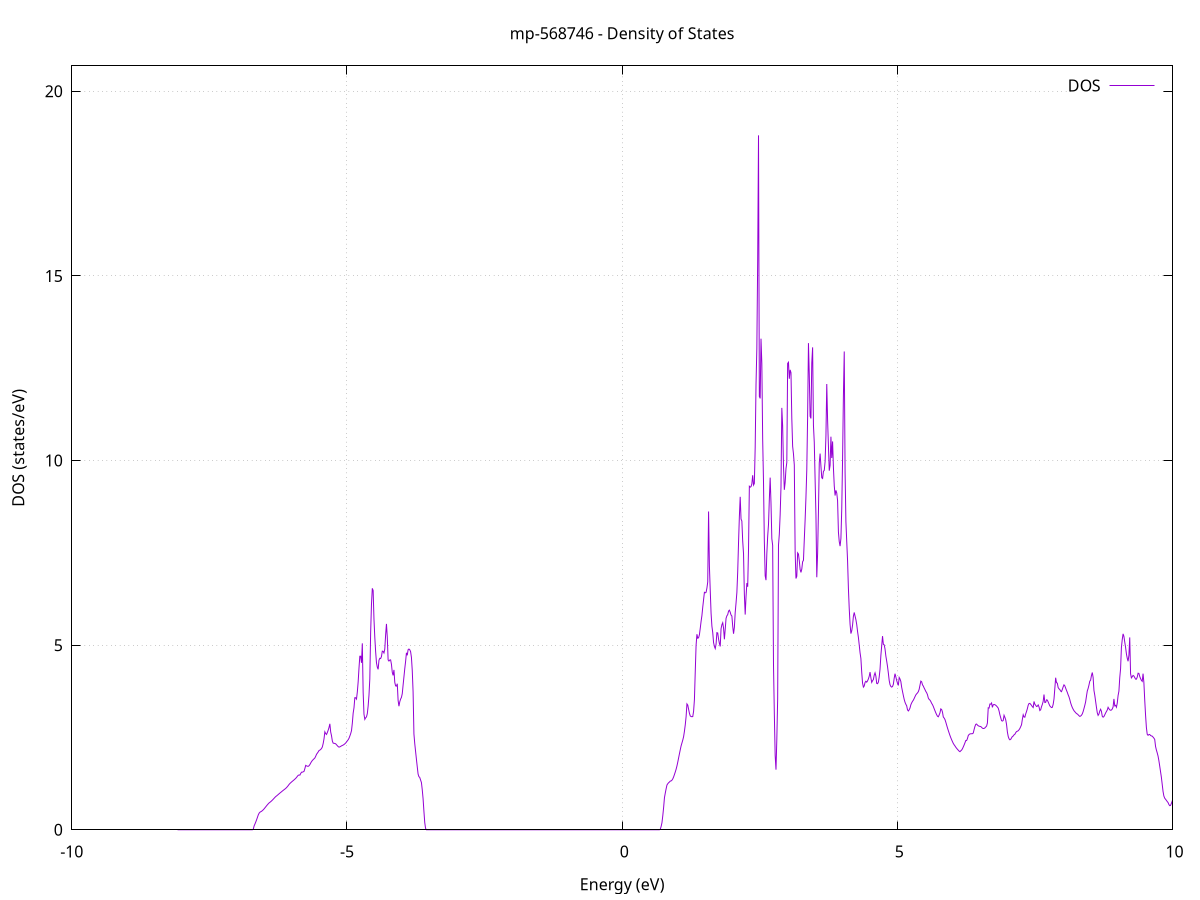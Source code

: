 set title 'mp-568746 - Density of States'
set xlabel 'Energy (eV)'
set ylabel 'DOS (states/eV)'
set grid
set xrange [-10:10]
set yrange [0:20.687]
set xzeroaxis lt -1
set terminal png size 800,600
set output 'mp-568746_dos_gnuplot.png'
plot '-' using 1:2 with lines title 'DOS'
-8.078600 0.000000
-8.063500 0.000000
-8.048300 0.000000
-8.033200 0.000000
-8.018100 0.000000
-8.003000 0.000000
-7.987800 0.000000
-7.972700 0.000000
-7.957600 0.000000
-7.942500 0.000000
-7.927300 0.000000
-7.912200 0.000000
-7.897100 0.000000
-7.882000 0.000000
-7.866800 0.000000
-7.851700 0.000000
-7.836600 0.000000
-7.821500 0.000000
-7.806400 0.000000
-7.791200 0.000000
-7.776100 0.000000
-7.761000 0.000000
-7.745900 0.000000
-7.730700 0.000000
-7.715600 0.000000
-7.700500 0.000000
-7.685400 0.000000
-7.670200 0.000000
-7.655100 0.000000
-7.640000 0.000000
-7.624900 0.000000
-7.609700 0.000000
-7.594600 0.000000
-7.579500 0.000000
-7.564400 0.000000
-7.549200 0.000000
-7.534100 0.000000
-7.519000 0.000000
-7.503900 0.000000
-7.488800 0.000000
-7.473600 0.000000
-7.458500 0.000000
-7.443400 0.000000
-7.428300 0.000000
-7.413100 0.000000
-7.398000 0.000000
-7.382900 0.000000
-7.367800 0.000000
-7.352600 0.000000
-7.337500 0.000000
-7.322400 0.000000
-7.307300 0.000000
-7.292100 0.000000
-7.277000 0.000000
-7.261900 0.000000
-7.246800 0.000000
-7.231600 0.000000
-7.216500 0.000000
-7.201400 0.000000
-7.186300 0.000000
-7.171200 0.000000
-7.156000 0.000000
-7.140900 0.000000
-7.125800 0.000000
-7.110700 0.000000
-7.095500 0.000000
-7.080400 0.000000
-7.065300 0.000000
-7.050200 0.000000
-7.035000 0.000000
-7.019900 0.000000
-7.004800 0.000000
-6.989700 0.000000
-6.974500 0.000000
-6.959400 0.000000
-6.944300 0.000000
-6.929200 0.000000
-6.914000 0.000000
-6.898900 0.000000
-6.883800 0.000000
-6.868700 0.000000
-6.853600 0.000000
-6.838400 0.000000
-6.823300 0.000000
-6.808200 0.000000
-6.793100 0.000000
-6.777900 0.000000
-6.762800 0.000000
-6.747700 0.000000
-6.732600 0.000000
-6.717400 0.000000
-6.702300 0.016800
-6.687200 0.104000
-6.672100 0.155800
-6.656900 0.211900
-6.641800 0.272100
-6.626700 0.336600
-6.611600 0.402600
-6.596400 0.449400
-6.581300 0.475400
-6.566200 0.488900
-6.551100 0.501600
-6.536000 0.520600
-6.520800 0.541900
-6.505700 0.566400
-6.490600 0.594100
-6.475500 0.622500
-6.460300 0.651000
-6.445200 0.678200
-6.430100 0.703700
-6.415000 0.727000
-6.399800 0.744500
-6.384700 0.762500
-6.369600 0.782800
-6.354500 0.804800
-6.339300 0.828700
-6.324200 0.852800
-6.309100 0.877100
-6.294000 0.900000
-6.278800 0.916700
-6.263700 0.936400
-6.248600 0.955600
-6.233500 0.975400
-6.218400 0.994500
-6.203200 1.012900
-6.188100 1.031400
-6.173000 1.050200
-6.157900 1.068100
-6.142700 1.085700
-6.127600 1.103000
-6.112500 1.121300
-6.097400 1.143700
-6.082200 1.168800
-6.067100 1.196800
-6.052000 1.228000
-6.036900 1.253000
-6.021700 1.274400
-6.006600 1.294800
-5.991500 1.314200
-5.976400 1.332700
-5.961200 1.351900
-5.946100 1.372200
-5.931000 1.393600
-5.915900 1.418500
-5.900800 1.449300
-5.885600 1.475100
-5.870500 1.483800
-5.855400 1.480100
-5.840300 1.525500
-5.825100 1.559800
-5.810000 1.559900
-5.794900 1.569400
-5.779800 1.582300
-5.764600 1.659200
-5.749500 1.744000
-5.734400 1.729400
-5.719300 1.721100
-5.704100 1.718300
-5.689000 1.734500
-5.673900 1.765800
-5.658800 1.808700
-5.643700 1.846600
-5.628500 1.876900
-5.613400 1.900500
-5.598300 1.922500
-5.583200 1.944900
-5.568000 1.990800
-5.552900 2.044800
-5.537800 2.075600
-5.522700 2.108500
-5.507500 2.146600
-5.492400 2.157300
-5.477300 2.176100
-5.462200 2.200700
-5.447000 2.245000
-5.431900 2.339300
-5.416800 2.466800
-5.401700 2.652300
-5.386500 2.604800
-5.371400 2.581200
-5.356300 2.634400
-5.341200 2.698100
-5.326100 2.771400
-5.310900 2.869600
-5.295800 2.649000
-5.280700 2.545500
-5.265600 2.401600
-5.250400 2.346200
-5.235300 2.341500
-5.220200 2.337500
-5.205100 2.327800
-5.189900 2.302400
-5.174800 2.276800
-5.159700 2.252500
-5.144600 2.238200
-5.129400 2.245700
-5.114300 2.258300
-5.099200 2.273000
-5.084100 2.283300
-5.068900 2.294800
-5.053800 2.309500
-5.038700 2.327900
-5.023600 2.349800
-5.008500 2.377200
-4.993300 2.409200
-4.978200 2.438100
-4.963100 2.478300
-4.948000 2.537600
-4.932800 2.602700
-4.917700 2.684200
-4.902600 2.886800
-4.887500 3.158700
-4.872300 3.305100
-4.857200 3.576800
-4.842100 3.575600
-4.827000 3.539900
-4.811800 3.732500
-4.796700 4.005500
-4.781600 4.376000
-4.766500 4.700000
-4.751300 4.700400
-4.736200 4.521100
-4.721100 5.048300
-4.706000 3.726100
-4.690900 3.130600
-4.675700 2.989800
-4.660600 3.033200
-4.645500 3.057100
-4.630400 3.145600
-4.615200 3.352000
-4.600100 3.644600
-4.585000 4.084500
-4.569900 5.335600
-4.554700 6.109700
-4.539600 6.538700
-4.524500 6.479100
-4.509400 5.707200
-4.494200 5.207500
-4.479100 4.821600
-4.464000 4.523800
-4.448900 4.403200
-4.433700 4.345000
-4.418600 4.590300
-4.403500 4.643500
-4.388400 4.636400
-4.373300 4.691300
-4.358100 4.837500
-4.343000 4.830900
-4.327900 4.788300
-4.312800 4.891900
-4.297600 5.281200
-4.282500 5.575200
-4.267400 5.215500
-4.252300 4.600700
-4.237100 4.569200
-4.222000 4.597900
-4.206900 4.601200
-4.191800 4.480400
-4.176600 4.262400
-4.161500 4.180600
-4.146400 4.329600
-4.131300 3.992700
-4.116100 3.896300
-4.101000 3.891200
-4.085900 3.955000
-4.070800 3.504500
-4.055700 3.346300
-4.040500 3.466400
-4.025400 3.539100
-4.010300 3.585400
-3.995200 3.686500
-3.980000 3.919800
-3.964900 4.140300
-3.949800 4.363300
-3.934700 4.557000
-3.919500 4.792200
-3.904400 4.725200
-3.889300 4.876000
-3.874200 4.894800
-3.859000 4.874800
-3.843900 4.824500
-3.828800 4.667800
-3.813700 4.313600
-3.798500 3.732600
-3.783400 2.596100
-3.768300 2.332200
-3.753200 2.120800
-3.738100 1.911500
-3.722900 1.705900
-3.707800 1.509600
-3.692700 1.439100
-3.677600 1.416800
-3.662400 1.347400
-3.647300 1.280500
-3.632200 1.085600
-3.617100 0.843200
-3.601900 0.503300
-3.586800 0.196900
-3.571700 0.036200
-3.556600 0.000000
-3.541400 0.000000
-3.526300 0.000000
-3.511200 0.000000
-3.496100 0.000000
-3.480900 0.000000
-3.465800 0.000000
-3.450700 0.000000
-3.435600 0.000000
-3.420500 0.000000
-3.405300 0.000000
-3.390200 0.000000
-3.375100 0.000000
-3.360000 0.000000
-3.344800 0.000000
-3.329700 0.000000
-3.314600 0.000000
-3.299500 0.000000
-3.284300 0.000000
-3.269200 0.000000
-3.254100 0.000000
-3.239000 0.000000
-3.223800 0.000000
-3.208700 0.000000
-3.193600 0.000000
-3.178500 0.000000
-3.163300 0.000000
-3.148200 0.000000
-3.133100 0.000000
-3.118000 0.000000
-3.102900 0.000000
-3.087700 0.000000
-3.072600 0.000000
-3.057500 0.000000
-3.042400 0.000000
-3.027200 0.000000
-3.012100 0.000000
-2.997000 0.000000
-2.981900 0.000000
-2.966700 0.000000
-2.951600 0.000000
-2.936500 0.000000
-2.921400 0.000000
-2.906200 0.000000
-2.891100 0.000000
-2.876000 0.000000
-2.860900 0.000000
-2.845700 0.000000
-2.830600 0.000000
-2.815500 0.000000
-2.800400 0.000000
-2.785300 0.000000
-2.770100 0.000000
-2.755000 0.000000
-2.739900 0.000000
-2.724800 0.000000
-2.709600 0.000000
-2.694500 0.000000
-2.679400 0.000000
-2.664300 0.000000
-2.649100 0.000000
-2.634000 0.000000
-2.618900 0.000000
-2.603800 0.000000
-2.588600 0.000000
-2.573500 0.000000
-2.558400 0.000000
-2.543300 0.000000
-2.528100 0.000000
-2.513000 0.000000
-2.497900 0.000000
-2.482800 0.000000
-2.467700 0.000000
-2.452500 0.000000
-2.437400 0.000000
-2.422300 0.000000
-2.407200 0.000000
-2.392000 0.000000
-2.376900 0.000000
-2.361800 0.000000
-2.346700 0.000000
-2.331500 0.000000
-2.316400 0.000000
-2.301300 0.000000
-2.286200 0.000000
-2.271000 0.000000
-2.255900 0.000000
-2.240800 0.000000
-2.225700 0.000000
-2.210500 0.000000
-2.195400 0.000000
-2.180300 0.000000
-2.165200 0.000000
-2.150100 0.000000
-2.134900 0.000000
-2.119800 0.000000
-2.104700 0.000000
-2.089600 0.000000
-2.074400 0.000000
-2.059300 0.000000
-2.044200 0.000000
-2.029100 0.000000
-2.013900 0.000000
-1.998800 0.000000
-1.983700 0.000000
-1.968600 0.000000
-1.953400 0.000000
-1.938300 0.000000
-1.923200 0.000000
-1.908100 0.000000
-1.892900 0.000000
-1.877800 0.000000
-1.862700 0.000000
-1.847600 0.000000
-1.832500 0.000000
-1.817300 0.000000
-1.802200 0.000000
-1.787100 0.000000
-1.772000 0.000000
-1.756800 0.000000
-1.741700 0.000000
-1.726600 0.000000
-1.711500 0.000000
-1.696300 0.000000
-1.681200 0.000000
-1.666100 0.000000
-1.651000 0.000000
-1.635800 0.000000
-1.620700 0.000000
-1.605600 0.000000
-1.590500 0.000000
-1.575300 0.000000
-1.560200 0.000000
-1.545100 0.000000
-1.530000 0.000000
-1.514900 0.000000
-1.499700 0.000000
-1.484600 0.000000
-1.469500 0.000000
-1.454400 0.000000
-1.439200 0.000000
-1.424100 0.000000
-1.409000 0.000000
-1.393900 0.000000
-1.378700 0.000000
-1.363600 0.000000
-1.348500 0.000000
-1.333400 0.000000
-1.318200 0.000000
-1.303100 0.000000
-1.288000 0.000000
-1.272900 0.000000
-1.257800 0.000000
-1.242600 0.000000
-1.227500 0.000000
-1.212400 0.000000
-1.197300 0.000000
-1.182100 0.000000
-1.167000 0.000000
-1.151900 0.000000
-1.136800 0.000000
-1.121600 0.000000
-1.106500 0.000000
-1.091400 0.000000
-1.076300 0.000000
-1.061100 0.000000
-1.046000 0.000000
-1.030900 0.000000
-1.015800 0.000000
-1.000600 0.000000
-0.985500 0.000000
-0.970400 0.000000
-0.955300 0.000000
-0.940200 0.000000
-0.925000 0.000000
-0.909900 0.000000
-0.894800 0.000000
-0.879700 0.000000
-0.864500 0.000000
-0.849400 0.000000
-0.834300 0.000000
-0.819200 0.000000
-0.804000 0.000000
-0.788900 0.000000
-0.773800 0.000000
-0.758700 0.000000
-0.743500 0.000000
-0.728400 0.000000
-0.713300 0.000000
-0.698200 0.000000
-0.683000 0.000000
-0.667900 0.000000
-0.652800 0.000000
-0.637700 0.000000
-0.622600 0.000000
-0.607400 0.000000
-0.592300 0.000000
-0.577200 0.000000
-0.562100 0.000000
-0.546900 0.000000
-0.531800 0.000000
-0.516700 0.000000
-0.501600 0.000000
-0.486400 0.000000
-0.471300 0.000000
-0.456200 0.000000
-0.441100 0.000000
-0.425900 0.000000
-0.410800 0.000000
-0.395700 0.000000
-0.380600 0.000000
-0.365400 0.000000
-0.350300 0.000000
-0.335200 0.000000
-0.320100 0.000000
-0.305000 0.000000
-0.289800 0.000000
-0.274700 0.000000
-0.259600 0.000000
-0.244500 0.000000
-0.229300 0.000000
-0.214200 0.000000
-0.199100 0.000000
-0.184000 0.000000
-0.168800 0.000000
-0.153700 0.000000
-0.138600 0.000000
-0.123500 0.000000
-0.108300 0.000000
-0.093200 0.000000
-0.078100 0.000000
-0.063000 0.000000
-0.047800 0.000000
-0.032700 0.000000
-0.017600 0.000000
-0.002500 0.000000
0.012600 0.000000
0.027800 0.000000
0.042900 0.000000
0.058000 0.000000
0.073100 0.000000
0.088300 0.000000
0.103400 0.000000
0.118500 0.000000
0.133600 0.000000
0.148800 0.000000
0.163900 0.000000
0.179000 0.000000
0.194100 0.000000
0.209300 0.000000
0.224400 0.000000
0.239500 0.000000
0.254600 0.000000
0.269800 0.000000
0.284900 0.000000
0.300000 0.000000
0.315100 0.000000
0.330200 0.000000
0.345400 0.000000
0.360500 0.000000
0.375600 0.000000
0.390700 0.000000
0.405900 0.000000
0.421000 0.000000
0.436100 0.000000
0.451200 0.000000
0.466400 0.000000
0.481500 0.000000
0.496600 0.000000
0.511700 0.000000
0.526900 0.000000
0.542000 0.000000
0.557100 0.000000
0.572200 0.000000
0.587400 0.000000
0.602500 0.000000
0.617600 0.000000
0.632700 0.000000
0.647800 0.000000
0.663000 0.000000
0.678100 0.000000
0.693200 0.016500
0.708300 0.089500
0.723500 0.192300
0.738600 0.380900
0.753700 0.605100
0.768800 0.869800
0.784000 0.994800
0.799100 1.110500
0.814200 1.211800
0.829300 1.247500
0.844500 1.274100
0.859600 1.293500
0.874700 1.318600
0.889800 1.323200
0.905000 1.343200
0.920100 1.378900
0.935200 1.431000
0.950300 1.496300
0.965400 1.565100
0.980600 1.639300
0.995700 1.728000
1.010800 1.832100
1.025900 1.946200
1.041100 2.058900
1.056200 2.167400
1.071300 2.271800
1.086400 2.349900
1.101600 2.429400
1.116700 2.521200
1.131800 2.667500
1.146900 2.842400
1.162100 3.064600
1.177200 3.408600
1.192300 3.376700
1.207400 3.264800
1.222600 3.155300
1.237700 3.081900
1.252800 3.066500
1.267900 3.061700
1.283000 3.065400
1.298200 3.208400
1.313300 3.525300
1.328400 4.281800
1.343500 4.993000
1.358700 5.295600
1.373800 5.187000
1.388900 5.199500
1.404000 5.281400
1.419200 5.457000
1.434300 5.642400
1.449400 5.800600
1.464500 6.026500
1.479700 6.229800
1.494800 6.430700
1.509900 6.416900
1.525000 6.430000
1.540200 6.545200
1.555300 6.711500
1.570400 8.620100
1.585500 7.141300
1.600600 6.491000
1.615800 5.864700
1.630900 5.513800
1.646000 5.342100
1.661100 5.070500
1.676300 4.964800
1.691400 4.906900
1.706500 5.025900
1.721600 5.338200
1.736800 5.330100
1.751900 5.165100
1.767000 5.046600
1.782100 4.965500
1.797300 5.442800
1.812400 5.553900
1.827500 5.606400
1.842600 5.458600
1.857800 5.157800
1.872900 5.432100
1.888000 5.725700
1.903100 5.793200
1.918200 5.826800
1.933400 5.922000
1.948500 5.947100
1.963600 5.891900
1.978700 5.816600
1.993900 5.787500
2.009000 5.512400
2.024100 5.308100
2.039200 5.480500
2.054400 5.884000
2.069500 6.142300
2.084600 6.425700
2.099700 6.982000
2.114900 7.777900
2.130000 8.484400
2.145100 9.017100
2.160200 8.414100
2.175400 8.359300
2.190500 7.821800
2.205600 7.473700
2.220700 6.377000
2.235800 5.828300
2.251000 6.309800
2.266100 6.679900
2.281200 6.582400
2.296300 7.604000
2.311500 9.302200
2.326600 9.278300
2.341700 9.292300
2.356800 9.367200
2.372000 9.601400
2.387100 9.335200
2.402200 9.377800
2.417300 10.349400
2.432500 12.056200
2.447600 13.041300
2.462700 15.408600
2.477800 18.806500
2.493000 11.736000
2.508100 11.682200
2.523200 13.299900
2.538300 12.622700
2.553400 10.574200
2.568600 9.414700
2.583700 7.814000
2.598800 6.877000
2.613900 6.759900
2.629100 7.482700
2.644200 7.938400
2.659300 8.270100
2.674400 8.944700
2.689600 9.537300
2.704700 8.849700
2.719800 7.884500
2.734900 7.699100
2.750100 4.467200
2.765200 3.149700
2.780300 2.014600
2.795400 1.627600
2.810600 2.455300
2.825700 3.541600
2.840800 7.704200
2.855900 8.005200
2.871000 8.531300
2.886200 9.281300
2.901300 11.424800
2.916400 10.933900
2.931500 9.872900
2.946700 9.206100
2.961800 9.403700
2.976900 9.776600
2.992000 9.946300
3.007200 12.629500
3.022300 12.661400
3.037400 12.213100
3.052500 12.455400
3.067700 12.378000
3.082800 11.138300
3.097900 10.384500
3.113000 10.180300
3.128200 9.876500
3.143300 7.525900
3.158400 6.804700
3.173500 6.865800
3.188600 7.499200
3.203800 7.466000
3.218900 7.284000
3.234000 7.049300
3.249100 6.969800
3.264300 7.062900
3.279400 7.258300
3.294500 7.297300
3.309600 7.854700
3.324800 8.394400
3.339900 9.005100
3.355000 9.753300
3.370100 11.184700
3.385300 13.179300
3.400400 12.323000
3.415500 11.198000
3.430600 11.139500
3.445700 12.640200
3.460900 13.064200
3.476000 10.954000
3.491100 10.489400
3.506200 9.486900
3.521400 8.514100
3.536500 6.839200
3.551600 7.477600
3.566700 8.605300
3.581900 9.936600
3.597000 10.187700
3.612100 9.844500
3.627200 9.532000
3.642400 9.513300
3.657500 9.707500
3.672600 9.732700
3.687700 9.968600
3.702900 10.669000
3.718000 12.072500
3.733100 11.093400
3.748200 10.396700
3.763300 9.724100
3.778500 9.871100
3.793600 10.645500
3.808700 10.067700
3.823800 10.516400
3.839000 9.802700
3.854100 9.317200
3.869200 9.051700
3.884300 9.192000
3.899500 9.120700
3.914600 8.910900
3.929700 8.063800
3.944800 7.803200
3.960000 7.681000
3.975100 7.889600
3.990200 8.688100
4.005300 10.045100
4.020500 11.759900
4.035600 12.953300
4.050700 9.704300
4.065800 8.340000
4.080900 7.806800
4.096100 7.284500
4.111200 6.535700
4.126300 5.988000
4.141400 5.564700
4.156600 5.313000
4.171700 5.387700
4.186800 5.544700
4.201900 5.779100
4.217100 5.885900
4.232200 5.785000
4.247300 5.690800
4.262400 5.556900
4.277600 5.369500
4.292700 5.210600
4.307800 5.004100
4.322900 4.794400
4.338100 4.638100
4.353200 4.265400
4.368300 3.971300
4.383400 3.863500
4.398500 3.892900
4.413700 3.991400
4.428800 4.022500
4.443900 3.997400
4.459000 4.031900
4.474200 4.086000
4.489300 4.157400
4.504400 4.269500
4.519500 4.117900
4.534700 3.991000
4.549800 4.035200
4.564900 4.068300
4.580000 4.185100
4.595200 4.250000
4.610300 4.161600
4.625400 3.964400
4.640500 3.955800
4.655700 3.998100
4.670800 4.137400
4.685900 4.349000
4.701000 4.717500
4.716100 4.982900
4.731300 5.243800
4.746400 5.021900
4.761500 5.008600
4.776600 4.895700
4.791800 4.703100
4.806900 4.568300
4.822000 4.420200
4.837100 4.241200
4.852300 4.043400
4.867400 3.929100
4.882500 3.881300
4.897600 3.864000
4.912800 3.879500
4.927900 3.940400
4.943000 4.102400
4.958100 4.226700
4.973300 4.137100
4.988400 4.043500
5.003500 3.968400
5.018600 3.908700
5.033700 4.124500
5.048900 4.083900
5.064000 4.015900
5.079100 3.859200
5.094200 3.746900
5.109400 3.636100
5.124500 3.533400
5.139600 3.454300
5.154700 3.399000
5.169900 3.358000
5.185000 3.247900
5.200100 3.217800
5.215200 3.247200
5.230400 3.297600
5.245500 3.383800
5.260600 3.435400
5.275700 3.476800
5.290900 3.509500
5.306000 3.554900
5.321100 3.605300
5.336200 3.651800
5.351300 3.681700
5.366500 3.706000
5.381600 3.740000
5.396700 3.803600
5.411800 3.915500
5.427000 4.026100
5.442100 4.008100
5.457200 3.926700
5.472300 3.890500
5.487500 3.839600
5.502600 3.795100
5.517700 3.747000
5.532800 3.711400
5.548000 3.656900
5.563100 3.568100
5.578200 3.531000
5.593300 3.511700
5.608500 3.473600
5.623600 3.424600
5.638700 3.389300
5.653800 3.340300
5.668900 3.280900
5.684100 3.222900
5.699200 3.167100
5.714300 3.117200
5.729400 3.075100
5.744600 3.060000
5.759700 3.107900
5.774800 3.165000
5.789900 3.274100
5.805100 3.256000
5.820200 3.189200
5.835300 3.056100
5.850400 3.026400
5.865600 2.985500
5.880700 2.916200
5.895800 2.837100
5.910900 2.760400
5.926100 2.689200
5.941200 2.620400
5.956300 2.554500
5.971400 2.494100
5.986500 2.439600
6.001700 2.387500
6.016800 2.339200
6.031900 2.302800
6.047000 2.271600
6.062200 2.236300
6.077300 2.206500
6.092400 2.180000
6.107500 2.154800
6.122700 2.130400
6.137800 2.114700
6.152900 2.138000
6.168000 2.158100
6.183200 2.193800
6.198300 2.243000
6.213400 2.296200
6.228500 2.353400
6.243700 2.415600
6.258800 2.415700
6.273900 2.469100
6.289000 2.551800
6.304100 2.580300
6.319300 2.595500
6.334400 2.599300
6.349500 2.601100
6.364600 2.601100
6.379800 2.619200
6.394900 2.713000
6.410000 2.797300
6.425100 2.855300
6.440300 2.863500
6.455400 2.835700
6.470500 2.816600
6.485600 2.805700
6.500800 2.799800
6.515900 2.796400
6.531000 2.774700
6.546100 2.751600
6.561300 2.742000
6.576400 2.744800
6.591500 2.758700
6.606600 2.783800
6.621700 2.807000
6.636900 2.891600
6.652000 3.302700
6.667100 3.296300
6.682200 3.405600
6.697400 3.400700
6.712500 3.433400
6.727600 3.315000
6.742700 3.383700
6.757900 3.393400
6.773000 3.386400
6.788100 3.372300
6.803200 3.350800
6.818400 3.324500
6.833500 3.294400
6.848600 3.217500
6.863700 3.113800
6.878900 3.033200
6.894000 2.954500
6.909100 2.943900
6.924200 2.959600
6.939300 3.100700
6.954500 3.045700
6.969600 2.979100
6.984700 2.850300
6.999800 2.648600
7.015000 2.527500
7.030100 2.463400
7.045200 2.436400
7.060300 2.449400
7.075500 2.488200
7.090600 2.526700
7.105700 2.538200
7.120800 2.572100
7.136000 2.586800
7.151100 2.629200
7.166200 2.659500
7.181300 2.669000
7.196500 2.681900
7.211600 2.708100
7.226700 2.743600
7.241800 2.792400
7.256900 2.844400
7.272100 2.993300
7.287200 3.113900
7.302300 3.054300
7.317400 3.049100
7.332600 3.136300
7.347700 3.202700
7.362800 3.279500
7.377900 3.372200
7.393100 3.419600
7.408200 3.422500
7.423300 3.398800
7.438400 3.367400
7.453600 3.334700
7.468700 3.310800
7.483800 3.475200
7.498900 3.401100
7.514100 3.371300
7.529200 3.338500
7.544300 3.346500
7.559400 3.381100
7.574500 3.328100
7.589700 3.228400
7.604800 3.249100
7.619900 3.333100
7.635000 3.395000
7.650200 3.478400
7.665300 3.662100
7.680400 3.446000
7.695500 3.450500
7.710700 3.518500
7.725800 3.512000
7.740900 3.460400
7.756000 3.405900
7.771200 3.355200
7.786300 3.330100
7.801400 3.309300
7.816500 3.316000
7.831700 3.396600
7.846800 3.542800
7.861900 3.827100
7.877000 4.117400
7.892100 3.984400
7.907300 3.970100
7.922400 3.851000
7.937500 3.817300
7.952600 3.796800
7.967800 3.755800
7.982900 3.739700
7.998000 3.799900
8.013100 3.870000
8.028300 3.924700
8.043400 3.898600
8.058500 3.836400
8.073600 3.777100
8.088800 3.720200
8.103900 3.655300
8.119000 3.600100
8.134100 3.525600
8.149200 3.437500
8.164400 3.368800
8.179500 3.310200
8.194600 3.264900
8.209700 3.225700
8.224900 3.198300
8.240000 3.173000
8.255100 3.146700
8.270200 3.136000
8.285400 3.114000
8.300500 3.089200
8.315600 3.070500
8.330700 3.079600
8.345900 3.101600
8.361000 3.137800
8.376100 3.200300
8.391200 3.281500
8.406400 3.367400
8.421500 3.463800
8.436600 3.615600
8.451700 3.758600
8.466800 3.827000
8.482000 3.916900
8.497100 4.024200
8.512200 4.053100
8.527300 4.175100
8.542500 4.258800
8.557600 4.127900
8.572700 3.774900
8.587800 3.645300
8.603000 3.479700
8.618100 3.318200
8.633200 3.168600
8.648300 3.097900
8.663500 3.134600
8.678600 3.215100
8.693700 3.263200
8.708800 3.206900
8.724000 3.074000
8.739100 3.049200
8.754200 3.066700
8.769300 3.112800
8.784400 3.162000
8.799600 3.202900
8.814700 3.243400
8.829800 3.316400
8.844900 3.278000
8.860100 3.247200
8.875200 3.236500
8.890300 3.242900
8.905400 3.270200
8.920600 3.326900
8.935700 3.543200
8.950800 3.356000
8.965900 3.369900
8.981100 3.319200
8.996200 3.429600
9.011300 3.633000
9.026400 3.754300
9.041600 4.118100
9.056700 4.363000
9.071800 4.939100
9.086900 5.149200
9.102000 5.305800
9.117200 5.238900
9.132300 5.086100
9.147400 4.942500
9.162500 4.765800
9.177700 4.644400
9.192800 4.563100
9.207900 4.722600
9.223000 5.209900
9.238200 4.223200
9.253300 4.114100
9.268400 4.144700
9.283500 4.179900
9.298700 4.163400
9.313800 4.123100
9.328900 4.080400
9.344000 4.078200
9.359200 4.133700
9.374300 4.240200
9.389400 4.234900
9.404500 4.152500
9.419600 4.095500
9.434800 4.047100
9.449900 4.019600
9.465000 4.227900
9.480100 3.988400
9.495300 3.516200
9.510400 3.107800
9.525500 2.772000
9.540600 2.587200
9.555800 2.558600
9.570900 2.577500
9.586000 2.581300
9.601100 2.553300
9.616300 2.542100
9.631400 2.535500
9.646500 2.510600
9.661600 2.482900
9.676800 2.447000
9.691900 2.258700
9.707000 2.161400
9.722100 2.084300
9.737200 1.997900
9.752400 1.873700
9.767500 1.727700
9.782600 1.575200
9.797700 1.424600
9.812900 1.232100
9.828000 1.040500
9.843100 0.914700
9.858200 0.856700
9.873400 0.827000
9.888500 0.797900
9.903600 0.765900
9.918700 0.738300
9.933900 0.686200
9.949000 0.653100
9.964100 0.659100
9.979200 0.713700
9.994400 0.776100
10.009500 0.851400
10.024600 1.006900
10.039700 1.110200
10.054800 1.229000
10.070000 1.372000
10.085100 1.534000
10.100200 1.705400
10.115300 1.837600
10.130500 1.949300
10.145600 2.023000
10.160700 1.940300
10.175800 1.938700
10.191000 1.928600
10.206100 1.906400
10.221200 1.854900
10.236300 1.753800
10.251500 1.711700
10.266600 1.685100
10.281700 1.659700
10.296800 1.668800
10.312000 1.690300
10.327100 1.722400
10.342200 1.764600
10.357300 1.954100
10.372400 1.878000
10.387600 1.858800
10.402700 1.857400
10.417800 1.864500
10.432900 1.882600
10.448100 1.925500
10.463200 1.983700
10.478300 2.045500
10.493400 2.111000
10.508600 2.192100
10.523700 2.314300
10.538800 2.450400
10.553900 2.577800
10.569100 2.721900
10.584200 2.837900
10.599300 2.951500
10.614400 3.063200
10.629600 3.156100
10.644700 3.235500
10.659800 3.303400
10.674900 3.428300
10.690000 3.502600
10.705200 3.606500
10.720300 3.662700
10.735400 3.715600
10.750500 3.845200
10.765700 3.899600
10.780800 3.679600
10.795900 3.603300
10.811000 3.536100
10.826200 3.443900
10.841300 3.246500
10.856400 3.222300
10.871500 3.241700
10.886700 3.223800
10.901800 3.197600
10.916900 3.191600
10.932000 3.210500
10.947200 3.232800
10.962300 3.235100
10.977400 3.200300
10.992500 3.165100
11.007600 3.122300
11.022800 3.057200
11.037900 3.043800
11.053000 3.011100
11.068100 2.954600
11.083300 2.881200
11.098400 2.906400
11.113500 2.821400
11.128600 2.744400
11.143800 2.675300
11.158900 2.625300
11.174000 2.586100
11.189100 2.557600
11.204300 2.552600
11.219400 2.530800
11.234500 2.470900
11.249600 2.422400
11.264800 2.416900
11.279900 2.466900
11.295000 2.530100
11.310100 2.589800
11.325200 2.657800
11.340400 2.771300
11.355500 2.892600
11.370600 2.981200
11.385700 3.014500
11.400900 2.998000
11.416000 2.992400
11.431100 2.986500
11.446200 2.991000
11.461400 2.978500
11.476500 2.943600
11.491600 2.914800
11.506700 2.882600
11.521900 2.820700
11.537000 2.790400
11.552100 2.799900
11.567200 2.778500
11.582400 2.681300
11.597500 2.442500
11.612600 2.247100
11.627700 2.142800
11.642800 2.077200
11.658000 1.953000
11.673100 1.837000
11.688200 1.765500
11.703300 1.704500
11.718500 1.659500
11.733600 1.670400
11.748700 1.657800
11.763800 1.646700
11.779000 1.637800
11.794100 1.637800
11.809200 1.645000
11.824300 1.659800
11.839500 1.691700
11.854600 1.740900
11.869700 1.786400
11.884800 1.764800
11.900000 1.795700
11.915100 1.844600
11.930200 1.859800
11.945300 1.877900
11.960400 1.901500
11.975600 1.949800
11.990700 2.107800
12.005800 2.289100
12.020900 2.144300
12.036100 2.139200
12.051200 2.172000
12.066300 2.219300
12.081400 2.273800
12.096600 2.339800
12.111700 2.416800
12.126800 2.493400
12.141900 2.559100
12.157100 2.611700
12.172200 2.642200
12.187300 2.653300
12.202400 2.654700
12.217600 2.691000
12.232700 2.722300
12.247800 2.663500
12.262900 2.595800
12.278000 2.569400
12.293200 2.571300
12.308300 2.586300
12.323400 2.647500
12.338500 2.719300
12.353700 2.810400
12.368800 2.910900
12.383900 2.996400
12.399000 3.055200
12.414200 3.099200
12.429300 3.132500
12.444400 3.237000
12.459500 3.148700
12.474700 3.126500
12.489800 3.139400
12.504900 3.181900
12.520000 3.203100
12.535200 3.211100
12.550300 3.196900
12.565400 3.167600
12.580500 3.132800
12.595600 3.104400
12.610800 3.083900
12.625900 3.074300
12.641000 3.083200
12.656100 3.128900
12.671300 3.189200
12.686400 3.248500
12.701500 3.260500
12.716600 3.247600
12.731800 3.231000
12.746900 3.215500
12.762000 3.240900
12.777100 3.288600
12.792300 3.288600
12.807400 3.277600
12.822500 3.291300
12.837600 3.184800
12.852700 3.087800
12.867900 3.044400
12.883000 3.009900
12.898100 2.998300
12.913200 3.015100
12.928400 3.065800
12.943500 3.156500
12.958600 3.286500
12.973700 3.458100
12.988900 3.613400
13.004000 3.801200
13.019100 3.885400
13.034200 3.875300
13.049400 3.807900
13.064500 3.782300
13.079600 3.740200
13.094700 3.696000
13.109900 3.648400
13.125000 3.600100
13.140100 3.506100
13.155200 3.517300
13.170300 3.555800
13.185500 3.625300
13.200600 3.777500
13.215700 3.928400
13.230800 4.015100
13.246000 4.011000
13.261100 4.014700
13.276200 3.987700
13.291300 3.983200
13.306500 3.975300
13.321600 3.944900
13.336700 3.911300
13.351800 3.854200
13.367000 3.843200
13.382100 3.825000
13.397200 3.795300
13.412300 3.778800
13.427500 3.795500
13.442600 3.824300
13.457700 3.830600
13.472800 3.809900
13.487900 3.784000
13.503100 3.743000
13.518200 3.716800
13.533300 3.687400
13.548400 3.644100
13.563600 3.615500
13.578700 3.582000
13.593800 3.567000
13.608900 3.568900
13.624100 3.570600
13.639200 3.531200
13.654300 3.507100
13.669400 3.649100
13.684600 3.704900
13.699700 3.775000
13.714800 3.801100
13.729900 3.813000
13.745100 3.794500
13.760200 3.763200
13.775300 3.753700
13.790400 3.774100
13.805500 3.828100
13.820700 3.797500
13.835800 3.750000
13.850900 3.817900
13.866000 3.827500
13.881200 3.805400
13.896300 3.827400
13.911400 3.855100
13.926500 3.878700
13.941700 3.911600
13.956800 4.163800
13.971900 3.947300
13.987000 3.978800
14.002200 4.055100
14.017300 4.150900
14.032400 4.250200
14.047500 4.414600
14.062700 4.569500
14.077800 4.722700
14.092900 4.919900
14.108000 4.957800
14.123100 4.974700
14.138300 4.990800
14.153400 5.004200
14.168500 5.035600
14.183600 5.047100
14.198800 5.012600
14.213900 5.005500
14.229000 4.947800
14.244100 4.870800
14.259300 4.840300
14.274400 4.807800
14.289500 4.800400
14.304600 4.803400
14.319800 4.791000
14.334900 4.804900
14.350000 4.781100
14.365100 4.751300
14.380300 4.686100
14.395400 4.637200
14.410500 4.615500
14.425600 4.609900
14.440700 4.613700
14.455900 4.624800
14.471000 4.643000
14.486100 4.688800
14.501200 4.716700
14.516400 4.653100
14.531500 4.628300
14.546600 4.611400
14.561700 4.615200
14.576900 4.693900
14.592000 4.588500
14.607100 4.271600
14.622200 4.132200
14.637400 4.068900
14.652500 4.064400
14.667600 4.117300
14.682700 4.183600
14.697900 4.303600
14.713000 4.365700
14.728100 4.443900
14.743200 4.569900
14.758300 4.710300
14.773500 4.782700
14.788600 4.827500
14.803700 4.823800
14.818800 4.770200
14.834000 4.709100
14.849100 4.790700
14.864200 4.847900
14.879300 4.890600
14.894500 4.917100
14.909600 4.967300
14.924700 4.982100
14.939800 4.998800
14.955000 4.984500
14.970100 5.000500
14.985200 4.968500
15.000300 4.893600
15.015500 4.842900
15.030600 4.834200
15.045700 4.882400
15.060800 4.708600
15.075900 4.664300
15.091100 4.635000
15.106200 4.620700
15.121300 4.591700
15.136400 4.544900
15.151600 4.554300
15.166700 4.514000
15.181800 4.452600
15.196900 4.433900
15.212100 4.447700
15.227200 4.466000
15.242300 4.470100
15.257400 4.496100
15.272600 4.691700
15.287700 4.775600
15.302800 4.754900
15.317900 4.802400
15.333100 4.822400
15.348200 4.817100
15.363300 4.824500
15.378400 4.837600
15.393500 4.862900
15.408700 4.857600
15.423800 4.792100
15.438900 4.731100
15.454000 4.687700
15.469200 4.673700
15.484300 4.670200
15.499400 4.636800
15.514500 4.590100
15.529700 4.547900
15.544800 4.505400
15.559900 4.461400
15.575000 4.434700
15.590200 4.436500
15.605300 4.435100
15.620400 4.429400
15.635500 4.446600
15.650700 4.484600
15.665800 4.542800
15.680900 4.596800
15.696000 4.591600
15.711100 4.568300
15.726300 4.525500
15.741400 4.487300
15.756500 4.489900
15.771600 4.525700
15.786800 4.591000
15.801900 4.668400
15.817000 4.767000
15.832100 4.860100
15.847300 4.912800
15.862400 4.909400
15.877500 4.881100
15.892600 4.861300
15.907800 4.861900
15.922900 4.864300
15.938000 4.856300
15.953100 4.845200
15.968300 4.853400
15.983400 4.896200
15.998500 4.942600
16.013600 4.981400
16.028700 5.010500
16.043900 5.025700
16.059000 5.009100
16.074100 5.051100
16.089200 5.052700
16.104400 5.007200
16.119500 4.969500
16.134600 4.961400
16.149700 4.955800
16.164900 4.986300
16.180000 4.951300
16.195100 4.918400
16.210200 4.888100
16.225400 4.868900
16.240500 4.869000
16.255600 4.882300
16.270700 4.859500
16.285900 4.788900
16.301000 4.722400
16.316100 4.679300
16.331200 4.692800
16.346300 4.688200
16.361500 4.688900
16.376600 4.702900
16.391700 4.712200
16.406800 4.733500
16.422000 4.767800
16.437100 4.795200
16.452200 4.824800
16.467300 4.899700
16.482500 4.995200
16.497600 5.101500
16.512700 5.153600
16.527800 5.239000
16.543000 5.298500
16.558100 5.340600
16.573200 5.407800
16.588300 5.350800
16.603500 5.320000
16.618600 5.214300
16.633700 5.163700
16.648800 5.130600
16.663900 5.143800
16.679100 5.127400
16.694200 5.079100
16.709300 5.093900
16.724400 5.159100
16.739600 5.216900
16.754700 5.241300
16.769800 5.372700
16.784900 5.472000
16.800100 5.531300
16.815200 5.565500
16.830300 5.594800
16.845400 5.584300
16.860600 5.479100
16.875700 5.459700
16.890800 5.521000
16.905900 5.633300
16.921100 5.570800
16.936200 5.568900
16.951300 5.483500
16.966400 5.369000
16.981500 5.251100
16.996700 5.186100
17.011800 5.155600
17.026900 5.113400
17.042000 5.062500
17.057200 5.001900
17.072300 4.952000
17.087400 4.925900
17.102500 4.917600
17.117700 4.947400
17.132800 4.953500
17.147900 4.952800
17.163000 4.979800
17.178200 5.037000
17.193300 5.045400
17.208400 5.089200
17.223500 5.161200
17.238700 5.235900
17.253800 5.157400
17.268900 5.128500
17.284000 5.079600
17.299100 5.098200
17.314300 5.184000
17.329400 5.220600
17.344500 5.265800
17.359600 5.293500
17.374800 5.348700
17.389900 5.426800
17.405000 5.804000
17.420100 5.830600
17.435300 5.518900
17.450400 5.452800
17.465500 5.443000
17.480600 5.465600
17.495800 5.536000
17.510900 5.415600
17.526000 5.436300
17.541100 5.528800
17.556200 5.551700
17.571400 5.494700
17.586500 5.468600
17.601600 5.443700
17.616700 5.384100
17.631900 5.335500
17.647000 5.295000
17.662100 5.242300
17.677200 5.179100
17.692400 5.111500
17.707500 5.012000
17.722600 4.911700
17.737700 4.867600
17.752900 4.832300
17.768000 4.820700
17.783100 4.827300
17.798200 4.840800
17.813400 4.860000
17.828500 4.901900
17.843600 4.994900
17.858700 5.107700
17.873800 5.239000
17.889000 5.382800
17.904100 5.490700
17.919200 5.543700
17.934300 5.574700
17.949500 5.629700
17.964600 5.669200
17.979700 5.753800
17.994800 5.653300
18.010000 5.550300
18.025100 5.494200
18.040200 5.231600
18.055300 5.165500
18.070500 5.121300
18.085600 5.060000
18.100700 5.009900
18.115800 4.992800
18.131000 4.994800
18.146100 5.008500
18.161200 5.059800
18.176300 5.117300
18.191400 5.167200
18.206600 5.204300
18.221700 5.176800
18.236800 5.091600
18.251900 5.025600
18.267100 4.994300
18.282200 5.038600
18.297300 4.741400
18.312400 4.783600
18.327600 4.872900
18.342700 4.962200
18.357800 5.047200
18.372900 5.174100
18.388100 5.445400
18.403200 5.469900
18.418300 5.436300
18.433400 5.391000
18.448600 5.345900
18.463700 5.280100
18.478800 5.293700
18.493900 5.323000
18.509000 5.293000
18.524200 5.312200
18.539300 5.425900
18.554400 5.441900
18.569500 5.482200
18.584700 5.521800
18.599800 5.554700
18.614900 5.561700
18.630000 5.547000
18.645200 5.763700
18.660300 5.663500
18.675400 5.587000
18.690500 5.539000
18.705700 5.512600
18.720800 5.526200
18.735900 5.543900
18.751000 5.557500
18.766200 5.548800
18.781300 5.472000
18.796400 5.598700
18.811500 5.741200
18.826600 5.829800
18.841800 5.924700
18.856900 6.012400
18.872000 6.010800
18.887100 5.986400
18.902300 5.982800
18.917400 5.913900
18.932500 5.798800
18.947600 5.748800
18.962800 5.818900
18.977900 5.806200
18.993000 5.725800
19.008100 5.689000
19.023300 5.658100
19.038400 5.653900
19.053500 5.660400
19.068600 5.668600
19.083800 5.717500
19.098900 5.780300
19.114000 5.834200
19.129100 5.919800
19.144200 6.032000
19.159400 6.118700
19.174500 6.178200
19.189600 6.297100
19.204700 6.389800
19.219900 6.457300
19.235000 6.420500
19.250100 6.325800
19.265200 6.340400
19.280400 6.205300
19.295500 6.013600
19.310600 5.818000
19.325700 5.679700
19.340900 5.577800
19.356000 5.493000
19.371100 5.434300
19.386200 5.418600
19.401400 5.437000
19.416500 5.555000
19.431600 5.435100
19.446700 5.365800
19.461800 5.288200
19.477000 5.265700
19.492100 5.261500
19.507200 5.247800
19.522300 5.216500
19.537500 5.190100
19.552600 5.184900
19.567700 5.188600
19.582800 5.195500
19.598000 5.195300
19.613100 5.229500
19.628200 5.251600
19.643300 5.319700
19.658500 5.391800
19.673600 5.471200
19.688700 5.531600
19.703800 5.508000
19.719000 5.503300
19.734100 5.525100
19.749200 5.610900
19.764300 5.685000
19.779400 5.668800
19.794600 5.570400
19.809700 5.333200
19.824800 5.083200
19.839900 4.907700
19.855100 4.880600
19.870200 4.870000
19.885300 5.015800
19.900400 5.012900
19.915600 4.992200
19.930700 4.911200
19.945800 4.950500
19.960900 5.017600
19.976100 5.007300
19.991200 4.972500
20.006300 4.888000
20.021400 4.879000
20.036600 4.944200
20.051700 5.046700
20.066800 5.025200
20.081900 5.113900
20.097000 5.171500
20.112200 5.357700
20.127300 4.956200
20.142400 4.740000
20.157500 4.584200
20.172700 4.472300
20.187800 4.336500
20.202900 4.119500
20.218000 3.877000
20.233200 3.681800
20.248300 3.554100
20.263400 3.386100
20.278500 3.109300
20.293700 2.845100
20.308800 2.623300
20.323900 2.442000
20.339000 2.278400
20.354200 2.101700
20.369300 1.922500
20.384400 1.743200
20.399500 1.565500
20.414600 1.394600
20.429800 1.238500
20.444900 1.071000
20.460000 0.933900
20.475100 0.813000
20.490300 0.706600
20.505400 0.614300
20.520500 0.532900
20.535600 0.461900
20.550800 0.401300
20.565900 0.347700
20.581000 0.299700
20.596100 0.257300
20.611300 0.220100
20.626400 0.187900
20.641500 0.159400
20.656600 0.133600
20.671800 0.110100
20.686900 0.088900
20.702000 0.069900
20.717100 0.053200
20.732200 0.038500
20.747400 0.025200
20.762500 0.013200
20.777600 0.003100
20.792700 0.000000
20.807900 0.000000
20.823000 0.000000
20.838100 0.000000
20.853200 0.000000
20.868400 0.000000
20.883500 0.000000
20.898600 0.000000
20.913700 0.000000
20.928900 0.000000
20.944000 0.000000
20.959100 0.000000
20.974200 0.000000
20.989400 0.000000
21.004500 0.000000
21.019600 0.000000
21.034700 0.000000
21.049800 0.000000
21.065000 0.000000
21.080100 0.000000
21.095200 0.000000
21.110300 0.000000
21.125500 0.000000
21.140600 0.000000
21.155700 0.000000
21.170800 0.000000
21.186000 0.000000
21.201100 0.000000
21.216200 0.000000
21.231300 0.000000
21.246500 0.000000
21.261600 0.000000
21.276700 0.000000
21.291800 0.000000
21.307000 0.000000
21.322100 0.000000
21.337200 0.000000
21.352300 0.000000
21.367400 0.000000
21.382600 0.000000
21.397700 0.000000
21.412800 0.000000
21.427900 0.000000
21.443100 0.000000
21.458200 0.000000
21.473300 0.000000
21.488400 0.000000
21.503600 0.000000
21.518700 0.000000
21.533800 0.000000
21.548900 0.000000
21.564100 0.000000
21.579200 0.000000
21.594300 0.000000
21.609400 0.000000
21.624600 0.000000
21.639700 0.000000
21.654800 0.000000
21.669900 0.000000
21.685000 0.000000
21.700200 0.000000
21.715300 0.000000
21.730400 0.000000
21.745500 0.000000
21.760700 0.000000
21.775800 0.000000
21.790900 0.000000
21.806000 0.000000
21.821200 0.000000
21.836300 0.000000
21.851400 0.000000
21.866500 0.000000
21.881700 0.000000
21.896800 0.000000
21.911900 0.000000
21.927000 0.000000
21.942200 0.000000
21.957300 0.000000
21.972400 0.000000
21.987500 0.000000
22.002600 0.000000
22.017800 0.000000
22.032900 0.000000
22.048000 0.000000
22.063100 0.000000
22.078300 0.000000
22.093400 0.000000
22.108500 0.000000
22.123600 0.000000
22.138800 0.000000
22.153900 0.000000
22.169000 0.000000
e
